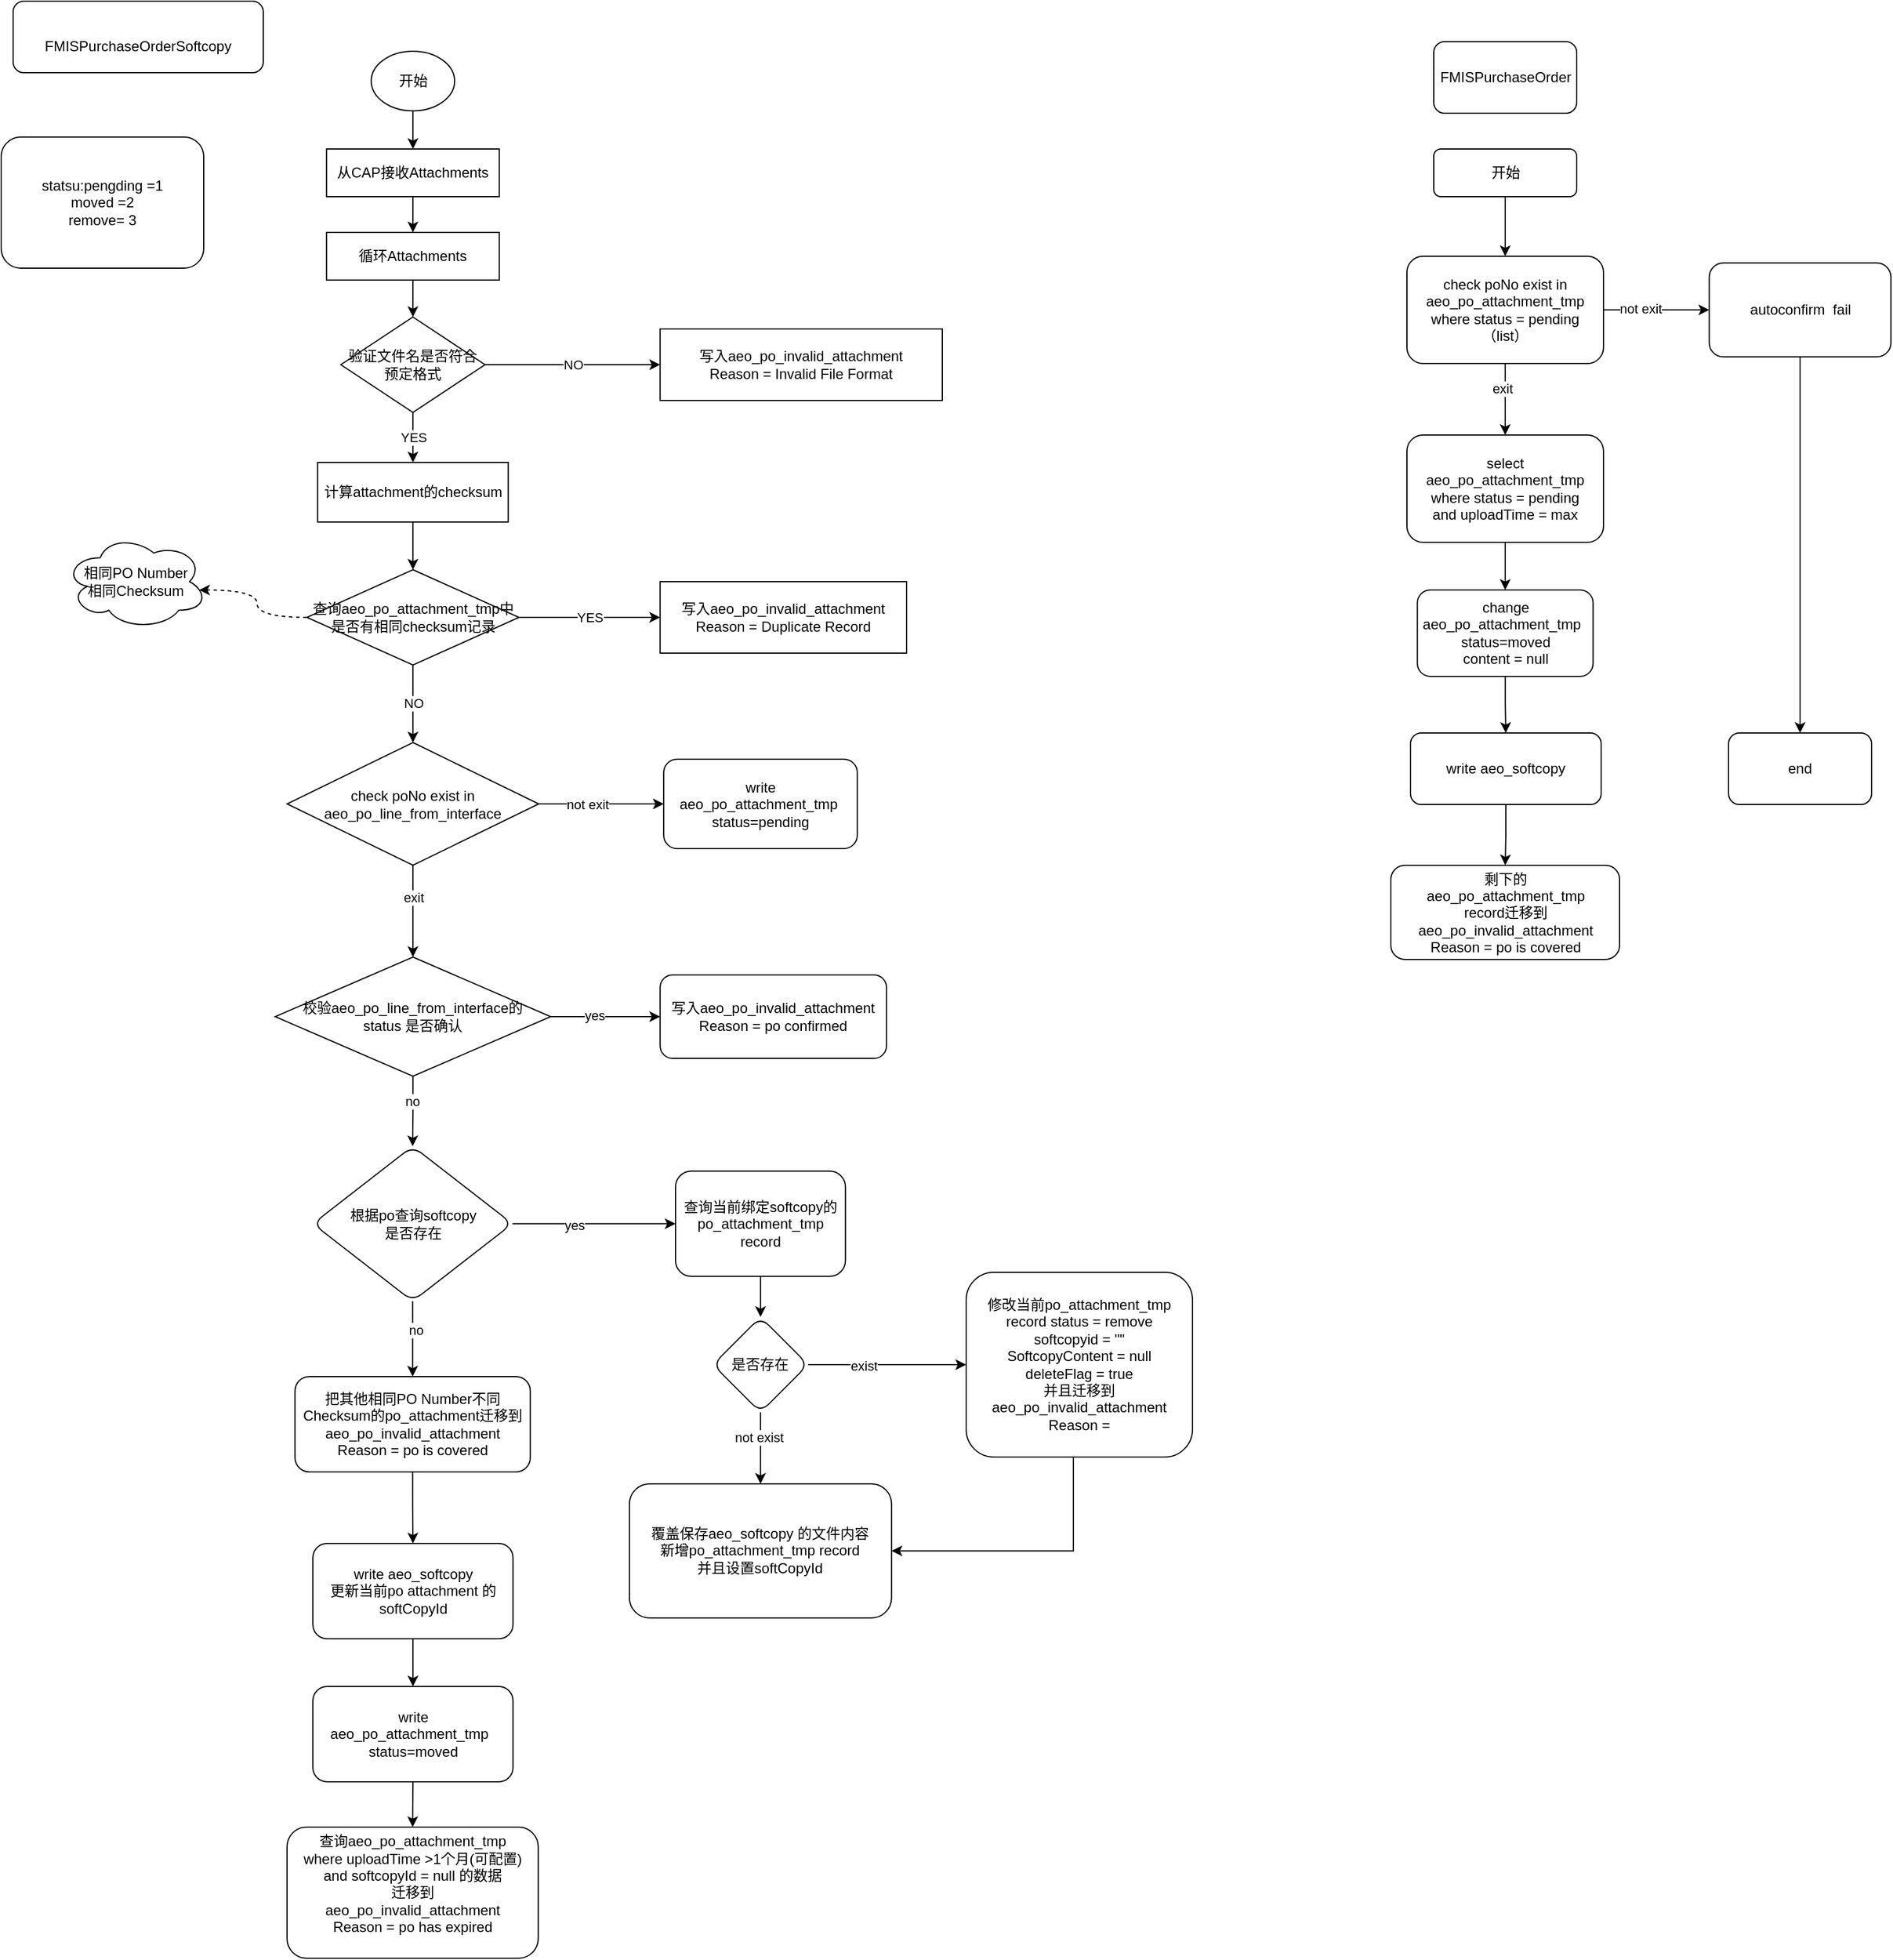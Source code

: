 <mxfile version="20.8.18" type="github">
  <diagram id="C5RBs43oDa-KdzZeNtuy" name="Page-1">
    <mxGraphModel dx="1434" dy="782" grid="1" gridSize="10" guides="1" tooltips="1" connect="1" arrows="1" fold="1" page="1" pageScale="1" pageWidth="1169" pageHeight="1654" math="0" shadow="0">
      <root>
        <mxCell id="WIyWlLk6GJQsqaUBKTNV-0" />
        <mxCell id="WIyWlLk6GJQsqaUBKTNV-1" parent="WIyWlLk6GJQsqaUBKTNV-0" />
        <mxCell id="1JKir1P_wYwHQOhN6Hkd-23" value="" style="edgeStyle=orthogonalEdgeStyle;rounded=0;orthogonalLoop=1;jettySize=auto;html=1;entryX=0.5;entryY=0;entryDx=0;entryDy=0;" parent="WIyWlLk6GJQsqaUBKTNV-1" source="1JKir1P_wYwHQOhN6Hkd-20" target="1JKir1P_wYwHQOhN6Hkd-24" edge="1">
          <mxGeometry relative="1" as="geometry">
            <mxPoint x="1322.5" y="220" as="targetPoint" />
          </mxGeometry>
        </mxCell>
        <mxCell id="1JKir1P_wYwHQOhN6Hkd-20" value="开始" style="rounded=1;whiteSpace=wrap;html=1;fontSize=12;glass=0;strokeWidth=1;shadow=0;" parent="WIyWlLk6GJQsqaUBKTNV-1" vertex="1">
          <mxGeometry x="1262.5" y="130" width="120" height="40" as="geometry" />
        </mxCell>
        <mxCell id="1JKir1P_wYwHQOhN6Hkd-21" value="FMISPurchaseOrder" style="rounded=1;whiteSpace=wrap;html=1;" parent="WIyWlLk6GJQsqaUBKTNV-1" vertex="1">
          <mxGeometry x="1262.5" y="40" width="120" height="60" as="geometry" />
        </mxCell>
        <mxCell id="1JKir1P_wYwHQOhN6Hkd-26" value="" style="edgeStyle=orthogonalEdgeStyle;rounded=0;orthogonalLoop=1;jettySize=auto;html=1;" parent="WIyWlLk6GJQsqaUBKTNV-1" source="1JKir1P_wYwHQOhN6Hkd-24" target="1JKir1P_wYwHQOhN6Hkd-25" edge="1">
          <mxGeometry relative="1" as="geometry" />
        </mxCell>
        <mxCell id="1JKir1P_wYwHQOhN6Hkd-27" value="not exit" style="edgeLabel;html=1;align=center;verticalAlign=middle;resizable=0;points=[];" parent="1JKir1P_wYwHQOhN6Hkd-26" vertex="1" connectable="0">
          <mxGeometry x="-0.317" y="2" relative="1" as="geometry">
            <mxPoint y="1" as="offset" />
          </mxGeometry>
        </mxCell>
        <mxCell id="1JKir1P_wYwHQOhN6Hkd-29" value="" style="edgeStyle=orthogonalEdgeStyle;rounded=0;orthogonalLoop=1;jettySize=auto;html=1;entryX=0.5;entryY=0;entryDx=0;entryDy=0;" parent="WIyWlLk6GJQsqaUBKTNV-1" source="1JKir1P_wYwHQOhN6Hkd-24" target="1JKir1P_wYwHQOhN6Hkd-89" edge="1">
          <mxGeometry relative="1" as="geometry">
            <mxPoint x="1323" y="390" as="targetPoint" />
          </mxGeometry>
        </mxCell>
        <mxCell id="1JKir1P_wYwHQOhN6Hkd-30" value="exit" style="edgeLabel;html=1;align=center;verticalAlign=middle;resizable=0;points=[];" parent="1JKir1P_wYwHQOhN6Hkd-29" vertex="1" connectable="0">
          <mxGeometry x="-0.294" y="-2" relative="1" as="geometry">
            <mxPoint x="-1" as="offset" />
          </mxGeometry>
        </mxCell>
        <mxCell id="1JKir1P_wYwHQOhN6Hkd-24" value="&lt;div&gt;check poNo exist in aeo_po_attachment_tmp&lt;/div&gt;&lt;div&gt;where status = pending&lt;/div&gt;&lt;div&gt;（list）&lt;br&gt;&lt;/div&gt;" style="rounded=1;whiteSpace=wrap;html=1;" parent="WIyWlLk6GJQsqaUBKTNV-1" vertex="1">
          <mxGeometry x="1240" y="220" width="165" height="90" as="geometry" />
        </mxCell>
        <mxCell id="1JKir1P_wYwHQOhN6Hkd-38" style="edgeStyle=orthogonalEdgeStyle;rounded=0;orthogonalLoop=1;jettySize=auto;html=1;exitX=0.5;exitY=1;exitDx=0;exitDy=0;entryX=0.5;entryY=0;entryDx=0;entryDy=0;" parent="WIyWlLk6GJQsqaUBKTNV-1" source="1JKir1P_wYwHQOhN6Hkd-25" target="1JKir1P_wYwHQOhN6Hkd-35" edge="1">
          <mxGeometry relative="1" as="geometry" />
        </mxCell>
        <mxCell id="1JKir1P_wYwHQOhN6Hkd-25" value="autoconfirm&amp;nbsp; fail" style="whiteSpace=wrap;html=1;rounded=1;" parent="WIyWlLk6GJQsqaUBKTNV-1" vertex="1">
          <mxGeometry x="1493.75" y="225.63" width="152.5" height="78.75" as="geometry" />
        </mxCell>
        <mxCell id="1JKir1P_wYwHQOhN6Hkd-32" value="" style="edgeStyle=orthogonalEdgeStyle;rounded=0;orthogonalLoop=1;jettySize=auto;html=1;" parent="WIyWlLk6GJQsqaUBKTNV-1" source="1JKir1P_wYwHQOhN6Hkd-28" target="1JKir1P_wYwHQOhN6Hkd-31" edge="1">
          <mxGeometry relative="1" as="geometry" />
        </mxCell>
        <mxCell id="1JKir1P_wYwHQOhN6Hkd-28" value="&lt;div&gt;change aeo_po_attachment_tmp&amp;nbsp;&amp;nbsp; status=moved&lt;/div&gt;&lt;div&gt;content = null&lt;br&gt;&lt;/div&gt;" style="whiteSpace=wrap;html=1;rounded=1;" parent="WIyWlLk6GJQsqaUBKTNV-1" vertex="1">
          <mxGeometry x="1248.75" y="500" width="147.5" height="72.5" as="geometry" />
        </mxCell>
        <mxCell id="1JKir1P_wYwHQOhN6Hkd-95" value="" style="edgeStyle=orthogonalEdgeStyle;rounded=0;orthogonalLoop=1;jettySize=auto;html=1;" parent="WIyWlLk6GJQsqaUBKTNV-1" source="1JKir1P_wYwHQOhN6Hkd-31" target="1JKir1P_wYwHQOhN6Hkd-94" edge="1">
          <mxGeometry relative="1" as="geometry" />
        </mxCell>
        <mxCell id="1JKir1P_wYwHQOhN6Hkd-31" value="write aeo_softcopy" style="rounded=1;whiteSpace=wrap;html=1;" parent="WIyWlLk6GJQsqaUBKTNV-1" vertex="1">
          <mxGeometry x="1243" y="620" width="160" height="60" as="geometry" />
        </mxCell>
        <mxCell id="1JKir1P_wYwHQOhN6Hkd-35" value="end" style="rounded=1;whiteSpace=wrap;html=1;" parent="WIyWlLk6GJQsqaUBKTNV-1" vertex="1">
          <mxGeometry x="1510" y="620" width="120" height="60" as="geometry" />
        </mxCell>
        <mxCell id="1JKir1P_wYwHQOhN6Hkd-39" value="&lt;br&gt;&lt;table width=&quot;230&quot; cellspacing=&quot;0&quot; cellpadding=&quot;0&quot; border=&quot;0&quot;&gt;&lt;colgroup&gt;&lt;col width=&quot;230&quot;&gt;&lt;/colgroup&gt;&lt;tbody&gt;&lt;tr height=&quot;40&quot;&gt;  &lt;td style=&quot;height:30.0pt;width:173pt&quot; class=&quot;xl66&quot; width=&quot;230&quot; height=&quot;40&quot;&gt;FMISPurchaseOrderSoftcopy&lt;/td&gt;&lt;/tr&gt;&lt;/tbody&gt;&lt;/table&gt;" style="rounded=1;whiteSpace=wrap;html=1;" parent="WIyWlLk6GJQsqaUBKTNV-1" vertex="1">
          <mxGeometry x="70" y="6" width="210" height="60" as="geometry" />
        </mxCell>
        <mxCell id="1JKir1P_wYwHQOhN6Hkd-41" style="edgeStyle=orthogonalEdgeStyle;rounded=0;orthogonalLoop=1;jettySize=auto;html=1;exitX=0.5;exitY=1;exitDx=0;exitDy=0;entryX=0.5;entryY=0;entryDx=0;entryDy=0;" parent="WIyWlLk6GJQsqaUBKTNV-1" source="1JKir1P_wYwHQOhN6Hkd-42" target="1JKir1P_wYwHQOhN6Hkd-44" edge="1">
          <mxGeometry relative="1" as="geometry" />
        </mxCell>
        <mxCell id="1JKir1P_wYwHQOhN6Hkd-42" value="开始" style="ellipse;whiteSpace=wrap;html=1;" parent="WIyWlLk6GJQsqaUBKTNV-1" vertex="1">
          <mxGeometry x="370.62" y="48" width="70" height="50" as="geometry" />
        </mxCell>
        <mxCell id="1JKir1P_wYwHQOhN6Hkd-43" style="edgeStyle=orthogonalEdgeStyle;rounded=0;orthogonalLoop=1;jettySize=auto;html=1;exitX=0.5;exitY=1;exitDx=0;exitDy=0;" parent="WIyWlLk6GJQsqaUBKTNV-1" source="1JKir1P_wYwHQOhN6Hkd-44" target="1JKir1P_wYwHQOhN6Hkd-46" edge="1">
          <mxGeometry relative="1" as="geometry" />
        </mxCell>
        <mxCell id="1JKir1P_wYwHQOhN6Hkd-44" value="从CAP接收Attachments" style="rounded=0;whiteSpace=wrap;html=1;" parent="WIyWlLk6GJQsqaUBKTNV-1" vertex="1">
          <mxGeometry x="333.12" y="130" width="145" height="40" as="geometry" />
        </mxCell>
        <mxCell id="1JKir1P_wYwHQOhN6Hkd-45" value="" style="edgeStyle=orthogonalEdgeStyle;rounded=0;orthogonalLoop=1;jettySize=auto;html=1;" parent="WIyWlLk6GJQsqaUBKTNV-1" source="1JKir1P_wYwHQOhN6Hkd-46" target="1JKir1P_wYwHQOhN6Hkd-49" edge="1">
          <mxGeometry relative="1" as="geometry" />
        </mxCell>
        <mxCell id="1JKir1P_wYwHQOhN6Hkd-46" value="循环Attachments" style="rounded=0;whiteSpace=wrap;html=1;" parent="WIyWlLk6GJQsqaUBKTNV-1" vertex="1">
          <mxGeometry x="333.12" y="200" width="145" height="40" as="geometry" />
        </mxCell>
        <mxCell id="1JKir1P_wYwHQOhN6Hkd-47" value="YES" style="edgeStyle=orthogonalEdgeStyle;rounded=0;orthogonalLoop=1;jettySize=auto;html=1;" parent="WIyWlLk6GJQsqaUBKTNV-1" source="1JKir1P_wYwHQOhN6Hkd-49" target="1JKir1P_wYwHQOhN6Hkd-52" edge="1">
          <mxGeometry relative="1" as="geometry" />
        </mxCell>
        <mxCell id="1JKir1P_wYwHQOhN6Hkd-48" value="NO" style="edgeStyle=orthogonalEdgeStyle;rounded=0;orthogonalLoop=1;jettySize=auto;html=1;" parent="WIyWlLk6GJQsqaUBKTNV-1" source="1JKir1P_wYwHQOhN6Hkd-49" target="1JKir1P_wYwHQOhN6Hkd-50" edge="1">
          <mxGeometry relative="1" as="geometry" />
        </mxCell>
        <mxCell id="1JKir1P_wYwHQOhN6Hkd-49" value="验证文件名是否符合预定格式" style="rhombus;whiteSpace=wrap;html=1;" parent="WIyWlLk6GJQsqaUBKTNV-1" vertex="1">
          <mxGeometry x="345.12" y="271" width="121" height="80" as="geometry" />
        </mxCell>
        <mxCell id="1JKir1P_wYwHQOhN6Hkd-50" value="写入aeo_po_invalid_attachment&lt;br&gt;Reason = Invalid File Format" style="rounded=0;whiteSpace=wrap;html=1;" parent="WIyWlLk6GJQsqaUBKTNV-1" vertex="1">
          <mxGeometry x="613.12" y="281" width="236.88" height="60" as="geometry" />
        </mxCell>
        <mxCell id="1JKir1P_wYwHQOhN6Hkd-51" value="" style="edgeStyle=orthogonalEdgeStyle;rounded=0;orthogonalLoop=1;jettySize=auto;html=1;" parent="WIyWlLk6GJQsqaUBKTNV-1" source="1JKir1P_wYwHQOhN6Hkd-52" target="1JKir1P_wYwHQOhN6Hkd-56" edge="1">
          <mxGeometry relative="1" as="geometry" />
        </mxCell>
        <mxCell id="1JKir1P_wYwHQOhN6Hkd-52" value="计算attachment的checksum" style="rounded=0;whiteSpace=wrap;html=1;" parent="WIyWlLk6GJQsqaUBKTNV-1" vertex="1">
          <mxGeometry x="325.62" y="393" width="160" height="50" as="geometry" />
        </mxCell>
        <mxCell id="1JKir1P_wYwHQOhN6Hkd-53" value="YES" style="edgeStyle=orthogonalEdgeStyle;rounded=0;orthogonalLoop=1;jettySize=auto;html=1;" parent="WIyWlLk6GJQsqaUBKTNV-1" source="1JKir1P_wYwHQOhN6Hkd-56" target="1JKir1P_wYwHQOhN6Hkd-58" edge="1">
          <mxGeometry relative="1" as="geometry" />
        </mxCell>
        <mxCell id="1JKir1P_wYwHQOhN6Hkd-54" style="edgeStyle=orthogonalEdgeStyle;rounded=0;orthogonalLoop=1;jettySize=auto;html=1;exitX=0;exitY=0.5;exitDx=0;exitDy=0;entryX=0.942;entryY=0.588;entryDx=0;entryDy=0;entryPerimeter=0;curved=1;dashed=1;" parent="WIyWlLk6GJQsqaUBKTNV-1" source="1JKir1P_wYwHQOhN6Hkd-56" target="1JKir1P_wYwHQOhN6Hkd-57" edge="1">
          <mxGeometry relative="1" as="geometry">
            <mxPoint x="243.12" y="503" as="targetPoint" />
          </mxGeometry>
        </mxCell>
        <mxCell id="1JKir1P_wYwHQOhN6Hkd-55" value="NO" style="edgeStyle=orthogonalEdgeStyle;curved=1;rounded=0;orthogonalLoop=1;jettySize=auto;html=1;entryX=0.5;entryY=0;entryDx=0;entryDy=0;" parent="WIyWlLk6GJQsqaUBKTNV-1" source="1JKir1P_wYwHQOhN6Hkd-56" target="1JKir1P_wYwHQOhN6Hkd-62" edge="1">
          <mxGeometry relative="1" as="geometry">
            <mxPoint x="405.62" y="615" as="targetPoint" />
          </mxGeometry>
        </mxCell>
        <mxCell id="1JKir1P_wYwHQOhN6Hkd-56" value="查询aeo_po_attachment_tmp中是否有相同checksum记录" style="rhombus;whiteSpace=wrap;html=1;" parent="WIyWlLk6GJQsqaUBKTNV-1" vertex="1">
          <mxGeometry x="316.62" y="483" width="178" height="80" as="geometry" />
        </mxCell>
        <mxCell id="1JKir1P_wYwHQOhN6Hkd-57" value="相同PO Number&lt;br&gt;相同Checksum" style="ellipse;shape=cloud;whiteSpace=wrap;html=1;" parent="WIyWlLk6GJQsqaUBKTNV-1" vertex="1">
          <mxGeometry x="113.12" y="453" width="120" height="80" as="geometry" />
        </mxCell>
        <mxCell id="1JKir1P_wYwHQOhN6Hkd-58" value="写入aeo_po_invalid_attachment&lt;br&gt;Reason = Duplicate Record" style="rounded=0;whiteSpace=wrap;html=1;" parent="WIyWlLk6GJQsqaUBKTNV-1" vertex="1">
          <mxGeometry x="613.12" y="493" width="206.88" height="60" as="geometry" />
        </mxCell>
        <mxCell id="1JKir1P_wYwHQOhN6Hkd-66" style="edgeStyle=orthogonalEdgeStyle;rounded=0;orthogonalLoop=1;jettySize=auto;html=1;exitX=1;exitY=0.5;exitDx=0;exitDy=0;entryX=0;entryY=0.5;entryDx=0;entryDy=0;" parent="WIyWlLk6GJQsqaUBKTNV-1" source="1JKir1P_wYwHQOhN6Hkd-62" target="1JKir1P_wYwHQOhN6Hkd-65" edge="1">
          <mxGeometry relative="1" as="geometry" />
        </mxCell>
        <mxCell id="1JKir1P_wYwHQOhN6Hkd-69" value="not exit" style="edgeLabel;html=1;align=center;verticalAlign=middle;resizable=0;points=[];" parent="1JKir1P_wYwHQOhN6Hkd-66" vertex="1" connectable="0">
          <mxGeometry x="-0.241" y="1" relative="1" as="geometry">
            <mxPoint y="1" as="offset" />
          </mxGeometry>
        </mxCell>
        <mxCell id="1JKir1P_wYwHQOhN6Hkd-68" value="" style="edgeStyle=orthogonalEdgeStyle;rounded=0;orthogonalLoop=1;jettySize=auto;html=1;" parent="WIyWlLk6GJQsqaUBKTNV-1" source="1JKir1P_wYwHQOhN6Hkd-62" target="1JKir1P_wYwHQOhN6Hkd-67" edge="1">
          <mxGeometry relative="1" as="geometry" />
        </mxCell>
        <mxCell id="1JKir1P_wYwHQOhN6Hkd-70" value="exit" style="edgeLabel;html=1;align=center;verticalAlign=middle;resizable=0;points=[];" parent="1JKir1P_wYwHQOhN6Hkd-68" vertex="1" connectable="0">
          <mxGeometry x="-0.31" relative="1" as="geometry">
            <mxPoint as="offset" />
          </mxGeometry>
        </mxCell>
        <mxCell id="1JKir1P_wYwHQOhN6Hkd-62" value="check poNo exist in aeo_po_line_from_interface" style="rhombus;whiteSpace=wrap;html=1;" parent="WIyWlLk6GJQsqaUBKTNV-1" vertex="1">
          <mxGeometry x="300" y="628" width="211.25" height="103" as="geometry" />
        </mxCell>
        <mxCell id="1JKir1P_wYwHQOhN6Hkd-65" value="write aeo_po_attachment_tmp&amp;nbsp; status=pending" style="rounded=1;whiteSpace=wrap;html=1;" parent="WIyWlLk6GJQsqaUBKTNV-1" vertex="1">
          <mxGeometry x="616.12" y="642" width="162.5" height="75" as="geometry" />
        </mxCell>
        <mxCell id="1JKir1P_wYwHQOhN6Hkd-72" value="" style="edgeStyle=orthogonalEdgeStyle;rounded=0;orthogonalLoop=1;jettySize=auto;html=1;" parent="WIyWlLk6GJQsqaUBKTNV-1" source="1JKir1P_wYwHQOhN6Hkd-67" target="1JKir1P_wYwHQOhN6Hkd-71" edge="1">
          <mxGeometry relative="1" as="geometry" />
        </mxCell>
        <mxCell id="1JKir1P_wYwHQOhN6Hkd-73" value="yes" style="edgeLabel;html=1;align=center;verticalAlign=middle;resizable=0;points=[];" parent="1JKir1P_wYwHQOhN6Hkd-72" vertex="1" connectable="0">
          <mxGeometry x="-0.219" y="1" relative="1" as="geometry">
            <mxPoint as="offset" />
          </mxGeometry>
        </mxCell>
        <mxCell id="1JKir1P_wYwHQOhN6Hkd-75" value="" style="edgeStyle=orthogonalEdgeStyle;rounded=0;orthogonalLoop=1;jettySize=auto;html=1;entryX=0.5;entryY=0;entryDx=0;entryDy=0;" parent="WIyWlLk6GJQsqaUBKTNV-1" source="1JKir1P_wYwHQOhN6Hkd-67" target="TarrtGPTzXye8ioqwVe--2" edge="1">
          <mxGeometry relative="1" as="geometry">
            <mxPoint x="405.6" y="960" as="targetPoint" />
          </mxGeometry>
        </mxCell>
        <mxCell id="1JKir1P_wYwHQOhN6Hkd-76" value="no" style="edgeLabel;html=1;align=center;verticalAlign=middle;resizable=0;points=[];" parent="1JKir1P_wYwHQOhN6Hkd-75" vertex="1" connectable="0">
          <mxGeometry x="-0.28" y="-1" relative="1" as="geometry">
            <mxPoint as="offset" />
          </mxGeometry>
        </mxCell>
        <mxCell id="1JKir1P_wYwHQOhN6Hkd-67" value="&lt;div&gt;校验aeo_po_line_from_interface的&lt;/div&gt;&lt;div&gt;status 是否确认&lt;/div&gt;" style="rhombus;whiteSpace=wrap;html=1;" parent="WIyWlLk6GJQsqaUBKTNV-1" vertex="1">
          <mxGeometry x="290" y="808" width="231.25" height="100" as="geometry" />
        </mxCell>
        <mxCell id="1JKir1P_wYwHQOhN6Hkd-71" value="写入aeo_po_invalid_attachment&lt;br&gt;Reason = &lt;span class=&quot;HwtZe&quot; lang=&quot;en&quot;&gt;&lt;span class=&quot;jCAhz ChMk0b&quot;&gt;&lt;span class=&quot;ryNqvb&quot;&gt;po confirmed&lt;/span&gt;&lt;/span&gt;&lt;/span&gt; " style="rounded=1;whiteSpace=wrap;html=1;" parent="WIyWlLk6GJQsqaUBKTNV-1" vertex="1">
          <mxGeometry x="613.12" y="823" width="190" height="70" as="geometry" />
        </mxCell>
        <mxCell id="1JKir1P_wYwHQOhN6Hkd-81" value="&lt;div&gt;覆盖保存aeo_softcopy 的文件内容&lt;/div&gt;&lt;div&gt;新增po_attachment_tmp record&lt;br&gt;&lt;/div&gt;&lt;div&gt;并且设置softCopyId&lt;/div&gt;" style="rounded=1;whiteSpace=wrap;html=1;" parent="WIyWlLk6GJQsqaUBKTNV-1" vertex="1">
          <mxGeometry x="587.37" y="1250" width="220" height="112.5" as="geometry" />
        </mxCell>
        <mxCell id="TarrtGPTzXye8ioqwVe--10" style="edgeStyle=orthogonalEdgeStyle;rounded=0;orthogonalLoop=1;jettySize=auto;html=1;exitX=0.5;exitY=1;exitDx=0;exitDy=0;entryX=0.5;entryY=0;entryDx=0;entryDy=0;" edge="1" parent="WIyWlLk6GJQsqaUBKTNV-1" source="1JKir1P_wYwHQOhN6Hkd-84" target="TarrtGPTzXye8ioqwVe--3">
          <mxGeometry relative="1" as="geometry" />
        </mxCell>
        <mxCell id="1JKir1P_wYwHQOhN6Hkd-84" value="&lt;div&gt;write aeo_softcopy&lt;/div&gt;&lt;div&gt;更新当前po attachment 的softCopyId&lt;/div&gt;" style="rounded=1;whiteSpace=wrap;html=1;" parent="WIyWlLk6GJQsqaUBKTNV-1" vertex="1">
          <mxGeometry x="321.63" y="1300" width="168" height="80" as="geometry" />
        </mxCell>
        <mxCell id="1JKir1P_wYwHQOhN6Hkd-87" value="&lt;div&gt;查询aeo_po_attachment_tmp &lt;br&gt;&lt;/div&gt;&lt;div&gt;where uploadTime &amp;gt;1个月(可配置)&lt;/div&gt;&lt;div&gt;and softcopyId = null 的数据&lt;/div&gt;&lt;div&gt;迁移到&lt;/div&gt;&lt;div&gt;aeo_po_invalid_attachment&lt;br&gt;Reason = &lt;span class=&quot;HwtZe&quot; lang=&quot;en&quot;&gt;&lt;span class=&quot;jCAhz ChMk0b&quot;&gt;&lt;span class=&quot;ryNqvb&quot;&gt;po has expired&lt;/span&gt;&lt;/span&gt;&lt;/span&gt;&lt;/div&gt;&lt;div&gt;&lt;br&gt;&lt;/div&gt;" style="rounded=1;whiteSpace=wrap;html=1;" parent="WIyWlLk6GJQsqaUBKTNV-1" vertex="1">
          <mxGeometry x="299.94" y="1538" width="210.87" height="110" as="geometry" />
        </mxCell>
        <mxCell id="1JKir1P_wYwHQOhN6Hkd-93" style="edgeStyle=orthogonalEdgeStyle;rounded=0;orthogonalLoop=1;jettySize=auto;html=1;exitX=0.5;exitY=1;exitDx=0;exitDy=0;entryX=0.5;entryY=0;entryDx=0;entryDy=0;" parent="WIyWlLk6GJQsqaUBKTNV-1" source="1JKir1P_wYwHQOhN6Hkd-89" target="1JKir1P_wYwHQOhN6Hkd-28" edge="1">
          <mxGeometry relative="1" as="geometry" />
        </mxCell>
        <mxCell id="1JKir1P_wYwHQOhN6Hkd-89" value="&lt;div&gt;select aeo_po_attachment_tmp&lt;/div&gt;&lt;div&gt;where status = pending&lt;/div&gt;&lt;div&gt;and uploadTime = max&lt;br&gt;&lt;/div&gt;" style="rounded=1;whiteSpace=wrap;html=1;" parent="WIyWlLk6GJQsqaUBKTNV-1" vertex="1">
          <mxGeometry x="1240" y="370" width="165" height="90" as="geometry" />
        </mxCell>
        <mxCell id="TarrtGPTzXye8ioqwVe--14" style="edgeStyle=orthogonalEdgeStyle;rounded=0;orthogonalLoop=1;jettySize=auto;html=1;exitX=0.5;exitY=1;exitDx=0;exitDy=0;entryX=0.5;entryY=0;entryDx=0;entryDy=0;" edge="1" parent="WIyWlLk6GJQsqaUBKTNV-1" source="1JKir1P_wYwHQOhN6Hkd-90" target="1JKir1P_wYwHQOhN6Hkd-84">
          <mxGeometry relative="1" as="geometry" />
        </mxCell>
        <mxCell id="1JKir1P_wYwHQOhN6Hkd-90" value="把其他相同PO Number不同Checksum的po_attachment迁移到aeo_po_invalid_attachment&lt;br&gt;Reason = &lt;span class=&quot;HwtZe&quot; lang=&quot;en&quot;&gt;&lt;span class=&quot;jCAhz ChMk0b&quot;&gt;&lt;span class=&quot;ryNqvb&quot;&gt;po is covered&lt;/span&gt;&lt;/span&gt;&lt;/span&gt;" style="rounded=1;whiteSpace=wrap;html=1;" parent="WIyWlLk6GJQsqaUBKTNV-1" vertex="1">
          <mxGeometry x="306.63" y="1160" width="197.49" height="80" as="geometry" />
        </mxCell>
        <mxCell id="1JKir1P_wYwHQOhN6Hkd-94" value="&lt;div&gt;剩下的&lt;/div&gt;&lt;div&gt;aeo_po_attachment_tmp&lt;/div&gt;&lt;div&gt;record迁移到aeo_po_invalid_attachment&lt;br&gt;Reason = &lt;span class=&quot;HwtZe&quot; lang=&quot;en&quot;&gt;&lt;span class=&quot;jCAhz ChMk0b&quot;&gt;&lt;span class=&quot;ryNqvb&quot;&gt;po is covered&lt;/span&gt;&lt;/span&gt;&lt;/span&gt;&lt;/div&gt;" style="whiteSpace=wrap;html=1;rounded=1;" parent="WIyWlLk6GJQsqaUBKTNV-1" vertex="1">
          <mxGeometry x="1226.5" y="731" width="192" height="79" as="geometry" />
        </mxCell>
        <mxCell id="TarrtGPTzXye8ioqwVe--0" value="&lt;div&gt;statsu:pengding =1&lt;/div&gt;&lt;div&gt;moved =2&lt;/div&gt;&lt;div&gt;remove= 3&lt;br&gt;&lt;/div&gt;" style="rounded=1;whiteSpace=wrap;html=1;" vertex="1" parent="WIyWlLk6GJQsqaUBKTNV-1">
          <mxGeometry x="60" y="120" width="170" height="110" as="geometry" />
        </mxCell>
        <mxCell id="TarrtGPTzXye8ioqwVe--8" style="edgeStyle=orthogonalEdgeStyle;rounded=0;orthogonalLoop=1;jettySize=auto;html=1;exitX=0.5;exitY=1;exitDx=0;exitDy=0;entryX=0.5;entryY=0;entryDx=0;entryDy=0;" edge="1" parent="WIyWlLk6GJQsqaUBKTNV-1" source="TarrtGPTzXye8ioqwVe--2" target="1JKir1P_wYwHQOhN6Hkd-90">
          <mxGeometry relative="1" as="geometry" />
        </mxCell>
        <mxCell id="TarrtGPTzXye8ioqwVe--9" value="no" style="edgeLabel;html=1;align=center;verticalAlign=middle;resizable=0;points=[];" vertex="1" connectable="0" parent="TarrtGPTzXye8ioqwVe--8">
          <mxGeometry x="-0.261" y="2" relative="1" as="geometry">
            <mxPoint as="offset" />
          </mxGeometry>
        </mxCell>
        <mxCell id="TarrtGPTzXye8ioqwVe--16" style="edgeStyle=orthogonalEdgeStyle;rounded=0;orthogonalLoop=1;jettySize=auto;html=1;exitX=1;exitY=0.5;exitDx=0;exitDy=0;entryX=0;entryY=0.5;entryDx=0;entryDy=0;" edge="1" parent="WIyWlLk6GJQsqaUBKTNV-1" source="TarrtGPTzXye8ioqwVe--2" target="TarrtGPTzXye8ioqwVe--15">
          <mxGeometry relative="1" as="geometry" />
        </mxCell>
        <mxCell id="TarrtGPTzXye8ioqwVe--17" value="yes" style="edgeLabel;html=1;align=center;verticalAlign=middle;resizable=0;points=[];" vertex="1" connectable="0" parent="TarrtGPTzXye8ioqwVe--16">
          <mxGeometry x="-0.241" y="-1" relative="1" as="geometry">
            <mxPoint as="offset" />
          </mxGeometry>
        </mxCell>
        <mxCell id="TarrtGPTzXye8ioqwVe--2" value="&lt;div&gt;根据po查询softcopy&lt;/div&gt;&lt;div&gt;是否存在&lt;br&gt;&lt;/div&gt;" style="rhombus;whiteSpace=wrap;html=1;rounded=1;" vertex="1" parent="WIyWlLk6GJQsqaUBKTNV-1">
          <mxGeometry x="321.63" y="966.75" width="167.5" height="130" as="geometry" />
        </mxCell>
        <mxCell id="TarrtGPTzXye8ioqwVe--13" style="edgeStyle=orthogonalEdgeStyle;rounded=0;orthogonalLoop=1;jettySize=auto;html=1;exitX=0.5;exitY=1;exitDx=0;exitDy=0;entryX=0.5;entryY=0;entryDx=0;entryDy=0;" edge="1" parent="WIyWlLk6GJQsqaUBKTNV-1" source="TarrtGPTzXye8ioqwVe--3" target="1JKir1P_wYwHQOhN6Hkd-87">
          <mxGeometry relative="1" as="geometry" />
        </mxCell>
        <mxCell id="TarrtGPTzXye8ioqwVe--3" value="write aeo_po_attachment_tmp&amp;nbsp;&amp;nbsp; status=moved" style="rounded=1;whiteSpace=wrap;html=1;" vertex="1" parent="WIyWlLk6GJQsqaUBKTNV-1">
          <mxGeometry x="321.63" y="1420" width="168.01" height="80" as="geometry" />
        </mxCell>
        <mxCell id="TarrtGPTzXye8ioqwVe--19" value="" style="edgeStyle=orthogonalEdgeStyle;rounded=0;orthogonalLoop=1;jettySize=auto;html=1;" edge="1" parent="WIyWlLk6GJQsqaUBKTNV-1" source="TarrtGPTzXye8ioqwVe--15" target="TarrtGPTzXye8ioqwVe--18">
          <mxGeometry relative="1" as="geometry" />
        </mxCell>
        <mxCell id="TarrtGPTzXye8ioqwVe--15" value="&lt;div&gt;查询当前绑定softcopy的po_attachment_tmp record&lt;/div&gt;" style="whiteSpace=wrap;html=1;rounded=1;" vertex="1" parent="WIyWlLk6GJQsqaUBKTNV-1">
          <mxGeometry x="626.05" y="987.62" width="142.63" height="88.25" as="geometry" />
        </mxCell>
        <mxCell id="TarrtGPTzXye8ioqwVe--21" value="" style="edgeStyle=orthogonalEdgeStyle;rounded=0;orthogonalLoop=1;jettySize=auto;html=1;" edge="1" parent="WIyWlLk6GJQsqaUBKTNV-1" source="TarrtGPTzXye8ioqwVe--18" target="TarrtGPTzXye8ioqwVe--20">
          <mxGeometry relative="1" as="geometry" />
        </mxCell>
        <mxCell id="TarrtGPTzXye8ioqwVe--22" value="exist" style="edgeLabel;html=1;align=center;verticalAlign=middle;resizable=0;points=[];" vertex="1" connectable="0" parent="TarrtGPTzXye8ioqwVe--21">
          <mxGeometry x="-0.297" y="-1" relative="1" as="geometry">
            <mxPoint as="offset" />
          </mxGeometry>
        </mxCell>
        <mxCell id="TarrtGPTzXye8ioqwVe--23" value="" style="edgeStyle=orthogonalEdgeStyle;rounded=0;orthogonalLoop=1;jettySize=auto;html=1;" edge="1" parent="WIyWlLk6GJQsqaUBKTNV-1" source="TarrtGPTzXye8ioqwVe--18" target="1JKir1P_wYwHQOhN6Hkd-81">
          <mxGeometry relative="1" as="geometry" />
        </mxCell>
        <mxCell id="TarrtGPTzXye8ioqwVe--24" value="not exist" style="edgeLabel;html=1;align=center;verticalAlign=middle;resizable=0;points=[];" vertex="1" connectable="0" parent="TarrtGPTzXye8ioqwVe--23">
          <mxGeometry x="-0.302" y="-2" relative="1" as="geometry">
            <mxPoint as="offset" />
          </mxGeometry>
        </mxCell>
        <mxCell id="TarrtGPTzXye8ioqwVe--18" value="是否存在" style="rhombus;whiteSpace=wrap;html=1;rounded=1;" vertex="1" parent="WIyWlLk6GJQsqaUBKTNV-1">
          <mxGeometry x="657.375" y="1110.005" width="80" height="80" as="geometry" />
        </mxCell>
        <mxCell id="TarrtGPTzXye8ioqwVe--25" style="edgeStyle=orthogonalEdgeStyle;rounded=0;orthogonalLoop=1;jettySize=auto;html=1;entryX=1;entryY=0.5;entryDx=0;entryDy=0;exitX=0.5;exitY=1;exitDx=0;exitDy=0;" edge="1" parent="WIyWlLk6GJQsqaUBKTNV-1" source="TarrtGPTzXye8ioqwVe--20" target="1JKir1P_wYwHQOhN6Hkd-81">
          <mxGeometry relative="1" as="geometry">
            <Array as="points">
              <mxPoint x="960" y="1205" />
              <mxPoint x="960" y="1306" />
            </Array>
          </mxGeometry>
        </mxCell>
        <mxCell id="TarrtGPTzXye8ioqwVe--20" value="&lt;div&gt;修改当前po_attachment_tmp record status = remove&lt;/div&gt;&lt;div&gt;softcopyid = &quot;&quot;&lt;/div&gt;&lt;div&gt;SoftcopyContent = null&lt;/div&gt;&lt;div&gt;deleteFlag = true&lt;/div&gt;&lt;div&gt;并且迁移到&lt;/div&gt;&lt;div&gt;aeo_po_invalid_attachment&lt;br&gt;Reason = &lt;span class=&quot;HwtZe&quot; lang=&quot;en&quot;&gt;&lt;/span&gt;&lt;/div&gt;" style="rounded=1;whiteSpace=wrap;html=1;" vertex="1" parent="WIyWlLk6GJQsqaUBKTNV-1">
          <mxGeometry x="870" y="1072.5" width="190" height="155" as="geometry" />
        </mxCell>
      </root>
    </mxGraphModel>
  </diagram>
</mxfile>

